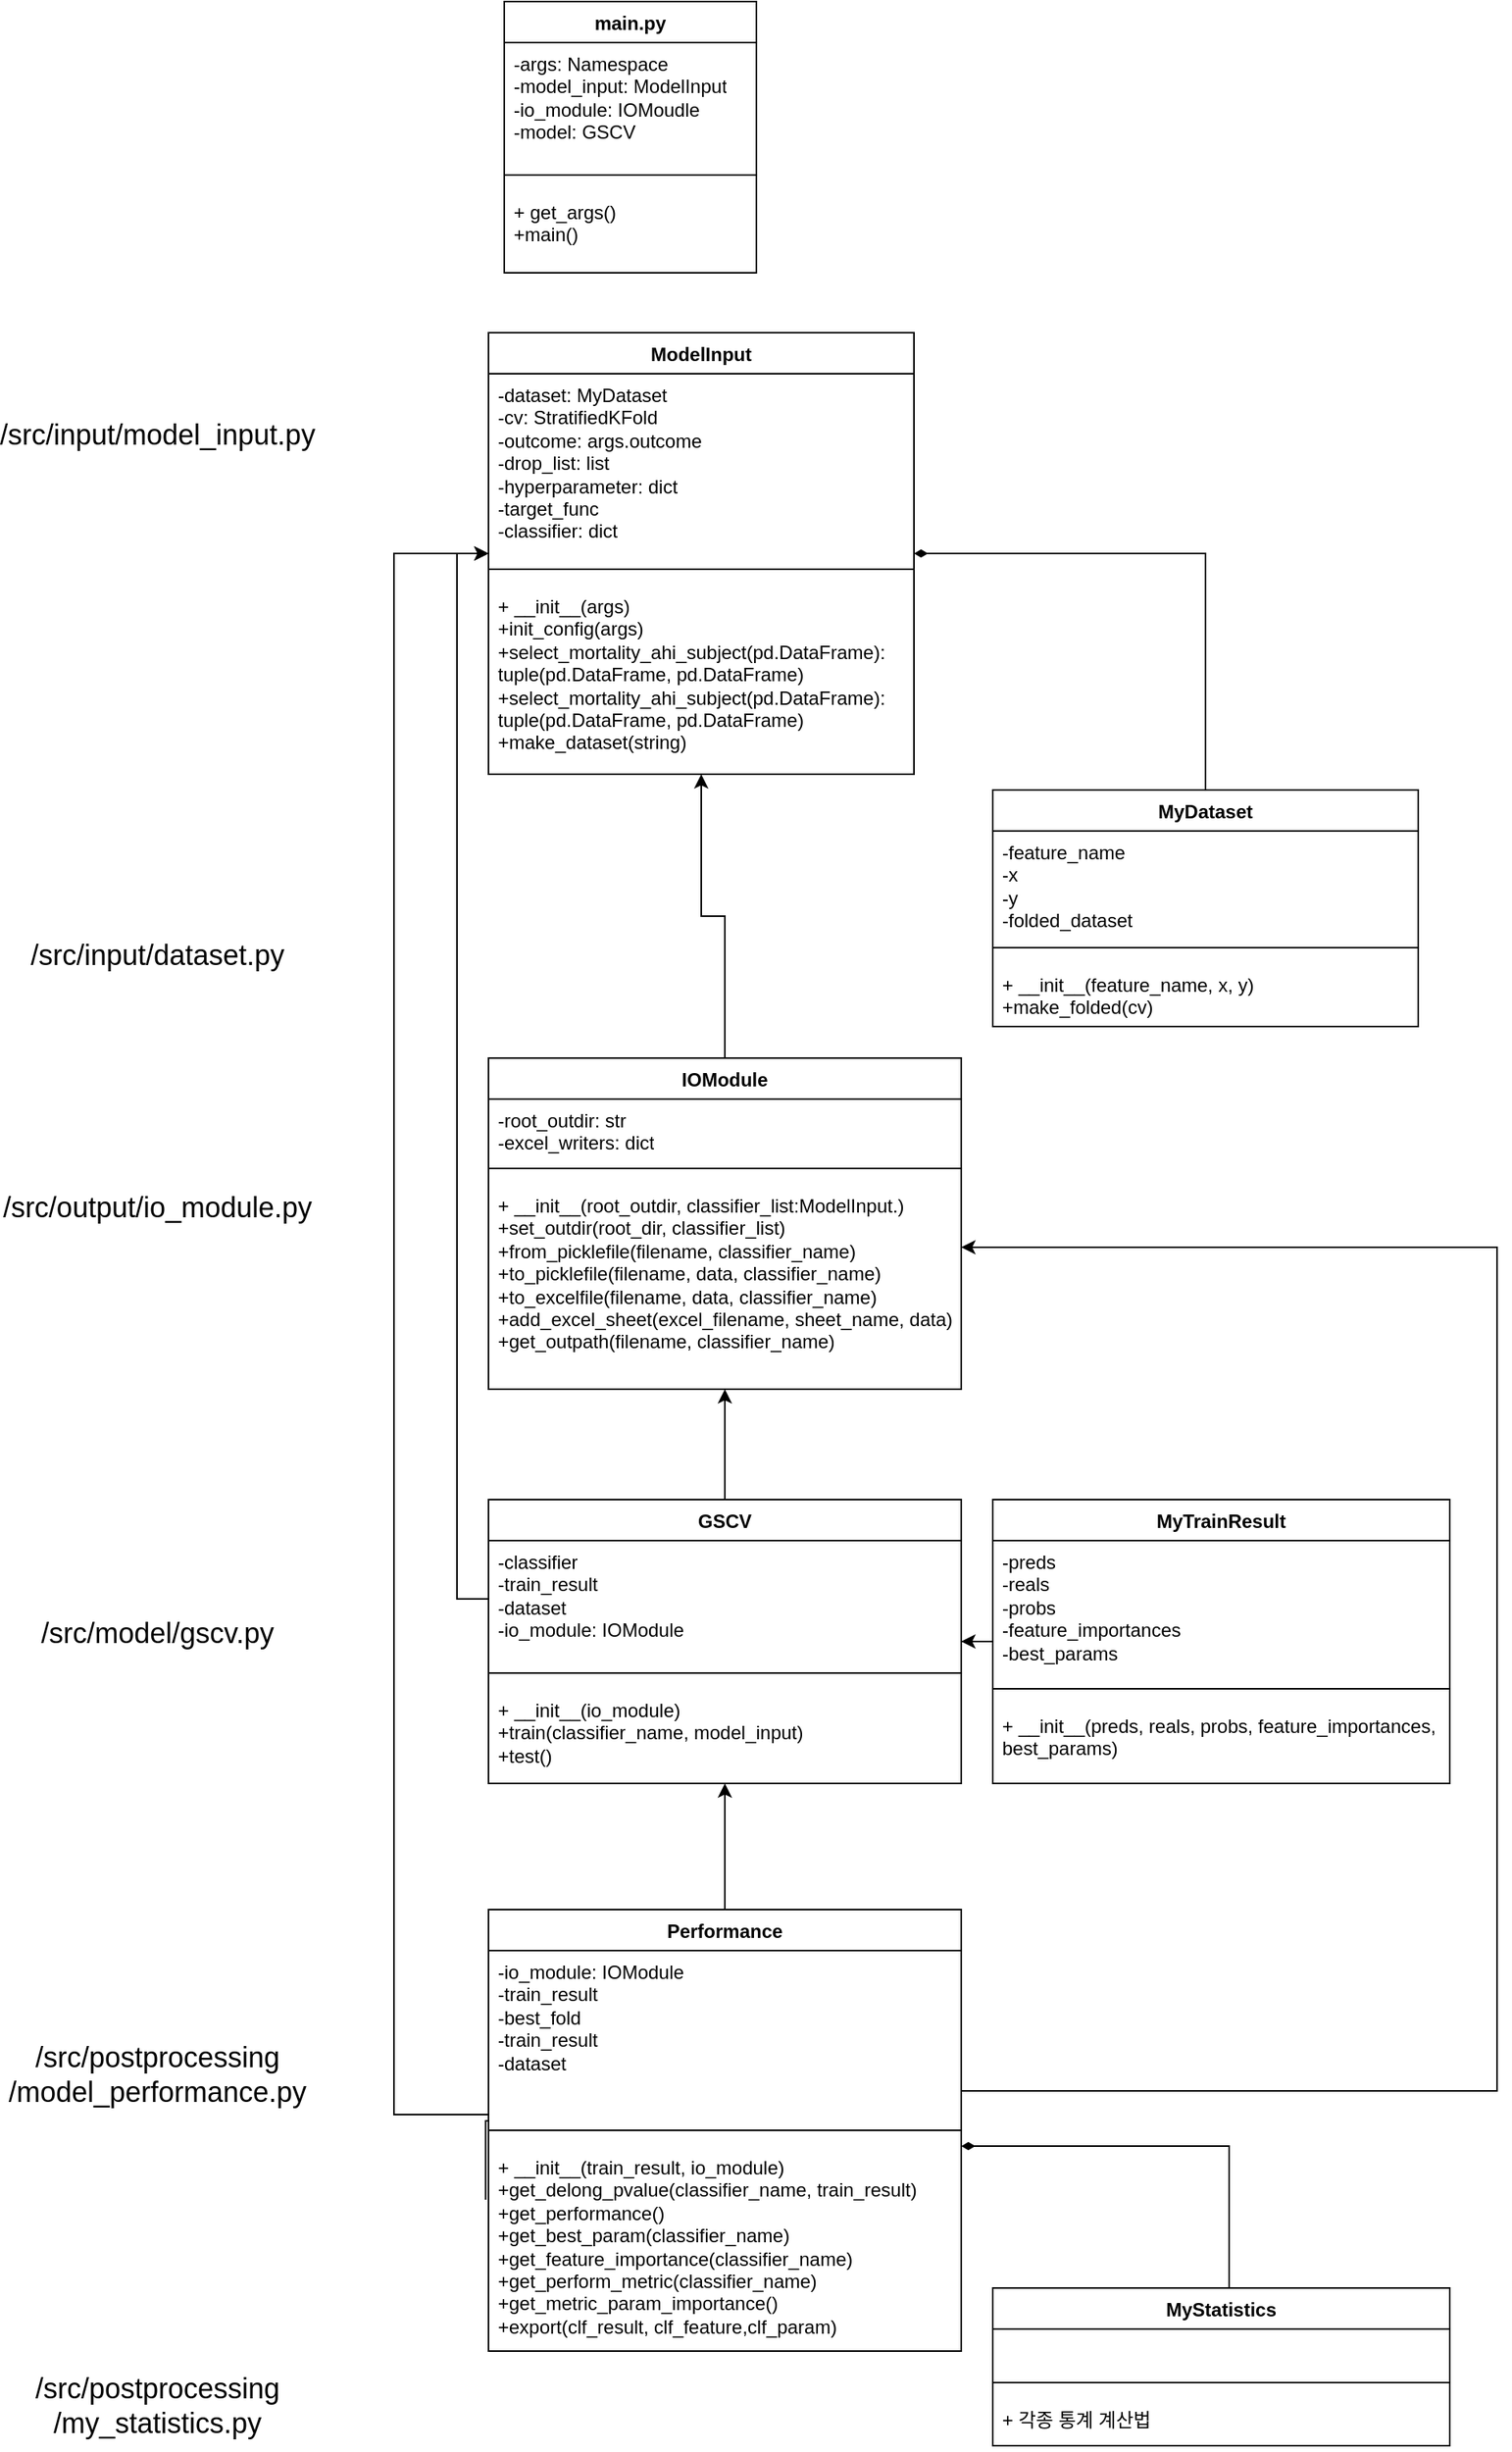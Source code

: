 <mxfile>
    <diagram name="페이지-1" id="cALead7TJOT3aW-T0x5h">
        <mxGraphModel dx="3141" dy="1147" grid="1" gridSize="10" guides="1" tooltips="1" connect="1" arrows="1" fold="1" page="1" pageScale="1" pageWidth="827" pageHeight="1169" math="0" shadow="0">
            <root>
                <mxCell id="0"/>
                <mxCell id="1" parent="0"/>
                <mxCell id="xPWGWnJrmiKth1kpf0G5-1" value="main.py" style="swimlane;fontStyle=1;align=center;verticalAlign=top;childLayout=stackLayout;horizontal=1;startSize=26;horizontalStack=0;resizeParent=1;resizeParentMax=0;resizeLast=0;collapsible=1;marginBottom=0;whiteSpace=wrap;html=1;" parent="1" vertex="1">
                    <mxGeometry x="50" y="20" width="160" height="172" as="geometry"/>
                </mxCell>
                <mxCell id="xPWGWnJrmiKth1kpf0G5-2" value="-args: Namespace&lt;div&gt;-model_input: ModelInput&lt;/div&gt;&lt;div&gt;-io_module: IOMoudle&lt;/div&gt;&lt;div&gt;-model: GSCV&lt;/div&gt;&lt;div&gt;&lt;div&gt;&lt;br&gt;&lt;/div&gt;&lt;/div&gt;" style="text;strokeColor=none;fillColor=none;align=left;verticalAlign=top;spacingLeft=4;spacingRight=4;overflow=hidden;rotatable=0;points=[[0,0.5],[1,0.5]];portConstraint=eastwest;whiteSpace=wrap;html=1;" parent="xPWGWnJrmiKth1kpf0G5-1" vertex="1">
                    <mxGeometry y="26" width="160" height="74" as="geometry"/>
                </mxCell>
                <mxCell id="xPWGWnJrmiKth1kpf0G5-3" value="" style="line;strokeWidth=1;fillColor=none;align=left;verticalAlign=middle;spacingTop=-1;spacingLeft=3;spacingRight=3;rotatable=0;labelPosition=right;points=[];portConstraint=eastwest;strokeColor=inherit;" parent="xPWGWnJrmiKth1kpf0G5-1" vertex="1">
                    <mxGeometry y="100" width="160" height="20" as="geometry"/>
                </mxCell>
                <mxCell id="xPWGWnJrmiKth1kpf0G5-4" value="+ get_args()&lt;div&gt;+main()&lt;/div&gt;" style="text;strokeColor=none;fillColor=none;align=left;verticalAlign=top;spacingLeft=4;spacingRight=4;overflow=hidden;rotatable=0;points=[[0,0.5],[1,0.5]];portConstraint=eastwest;whiteSpace=wrap;html=1;" parent="xPWGWnJrmiKth1kpf0G5-1" vertex="1">
                    <mxGeometry y="120" width="160" height="52" as="geometry"/>
                </mxCell>
                <mxCell id="xPWGWnJrmiKth1kpf0G5-7" value="ModelInput" style="swimlane;fontStyle=1;align=center;verticalAlign=top;childLayout=stackLayout;horizontal=1;startSize=26;horizontalStack=0;resizeParent=1;resizeParentMax=0;resizeLast=0;collapsible=1;marginBottom=0;whiteSpace=wrap;html=1;" parent="1" vertex="1">
                    <mxGeometry x="40" y="230" width="270" height="280" as="geometry"/>
                </mxCell>
                <mxCell id="xPWGWnJrmiKth1kpf0G5-8" value="&lt;div&gt;&lt;div&gt;-dataset: MyDataset&lt;/div&gt;&lt;/div&gt;&lt;div&gt;-cv: StratifiedKFold&lt;/div&gt;&lt;div&gt;-outcome: args.outcome&lt;/div&gt;&lt;div&gt;-drop_list: list&lt;/div&gt;&lt;div&gt;-hyperparameter: dict&lt;/div&gt;&lt;div&gt;-target_func&lt;/div&gt;&lt;div&gt;-classifier: dict&lt;/div&gt;&lt;div&gt;&lt;br&gt;&lt;/div&gt;" style="text;strokeColor=none;fillColor=none;align=left;verticalAlign=top;spacingLeft=4;spacingRight=4;overflow=hidden;rotatable=0;points=[[0,0.5],[1,0.5]];portConstraint=eastwest;whiteSpace=wrap;html=1;" parent="xPWGWnJrmiKth1kpf0G5-7" vertex="1">
                    <mxGeometry y="26" width="270" height="114" as="geometry"/>
                </mxCell>
                <mxCell id="xPWGWnJrmiKth1kpf0G5-9" value="" style="line;strokeWidth=1;fillColor=none;align=left;verticalAlign=middle;spacingTop=-1;spacingLeft=3;spacingRight=3;rotatable=0;labelPosition=right;points=[];portConstraint=eastwest;strokeColor=inherit;" parent="xPWGWnJrmiKth1kpf0G5-7" vertex="1">
                    <mxGeometry y="140" width="270" height="20" as="geometry"/>
                </mxCell>
                <mxCell id="xPWGWnJrmiKth1kpf0G5-10" value="+ __init__(args)&lt;div&gt;+init_config(args)&lt;/div&gt;&lt;div&gt;+select_mortality_ahi_subject(pd.DataFrame): tuple(pd.DataFrame, pd.DataFrame)&lt;/div&gt;&lt;div&gt;+select_mortality_ahi_subject(pd.DataFrame):&lt;br&gt;&lt;/div&gt;&lt;div&gt;tuple(pd.DataFrame, pd.DataFrame)&lt;br&gt;&lt;/div&gt;&lt;div&gt;+make_dataset(string)&lt;/div&gt;" style="text;strokeColor=none;fillColor=none;align=left;verticalAlign=top;spacingLeft=4;spacingRight=4;overflow=hidden;rotatable=0;points=[[0,0.5],[1,0.5]];portConstraint=eastwest;whiteSpace=wrap;html=1;" parent="xPWGWnJrmiKth1kpf0G5-7" vertex="1">
                    <mxGeometry y="160" width="270" height="120" as="geometry"/>
                </mxCell>
                <mxCell id="xPWGWnJrmiKth1kpf0G5-44" style="rounded=0;orthogonalLoop=1;jettySize=auto;html=1;exitX=0.5;exitY=0;exitDx=0;exitDy=0;entryX=1;entryY=0.5;entryDx=0;entryDy=0;edgeStyle=orthogonalEdgeStyle;endArrow=diamondThin;endFill=1;" parent="1" source="xPWGWnJrmiKth1kpf0G5-12" target="xPWGWnJrmiKth1kpf0G5-7" edge="1">
                    <mxGeometry relative="1" as="geometry"/>
                </mxCell>
                <mxCell id="xPWGWnJrmiKth1kpf0G5-12" value="MyDataset" style="swimlane;fontStyle=1;align=center;verticalAlign=top;childLayout=stackLayout;horizontal=1;startSize=26;horizontalStack=0;resizeParent=1;resizeParentMax=0;resizeLast=0;collapsible=1;marginBottom=0;whiteSpace=wrap;html=1;" parent="1" vertex="1">
                    <mxGeometry x="360" y="520" width="270" height="150" as="geometry"/>
                </mxCell>
                <mxCell id="xPWGWnJrmiKth1kpf0G5-13" value="&lt;div&gt;&lt;div&gt;-feature_name&lt;/div&gt;&lt;/div&gt;&lt;div&gt;-x&lt;/div&gt;&lt;div&gt;-y&lt;/div&gt;&lt;div&gt;-folded_dataset&lt;/div&gt;" style="text;strokeColor=none;fillColor=none;align=left;verticalAlign=top;spacingLeft=4;spacingRight=4;overflow=hidden;rotatable=0;points=[[0,0.5],[1,0.5]];portConstraint=eastwest;whiteSpace=wrap;html=1;" parent="xPWGWnJrmiKth1kpf0G5-12" vertex="1">
                    <mxGeometry y="26" width="270" height="64" as="geometry"/>
                </mxCell>
                <mxCell id="xPWGWnJrmiKth1kpf0G5-14" value="" style="line;strokeWidth=1;fillColor=none;align=left;verticalAlign=middle;spacingTop=-1;spacingLeft=3;spacingRight=3;rotatable=0;labelPosition=right;points=[];portConstraint=eastwest;strokeColor=inherit;" parent="xPWGWnJrmiKth1kpf0G5-12" vertex="1">
                    <mxGeometry y="90" width="270" height="20" as="geometry"/>
                </mxCell>
                <mxCell id="xPWGWnJrmiKth1kpf0G5-15" value="+ __init__(feature_name, x, y)&lt;div&gt;+make_folded(cv)&lt;/div&gt;" style="text;strokeColor=none;fillColor=none;align=left;verticalAlign=top;spacingLeft=4;spacingRight=4;overflow=hidden;rotatable=0;points=[[0,0.5],[1,0.5]];portConstraint=eastwest;whiteSpace=wrap;html=1;" parent="xPWGWnJrmiKth1kpf0G5-12" vertex="1">
                    <mxGeometry y="110" width="270" height="40" as="geometry"/>
                </mxCell>
                <mxCell id="xPWGWnJrmiKth1kpf0G5-46" style="edgeStyle=orthogonalEdgeStyle;rounded=0;orthogonalLoop=1;jettySize=auto;html=1;" parent="1" source="xPWGWnJrmiKth1kpf0G5-22" target="xPWGWnJrmiKth1kpf0G5-7" edge="1">
                    <mxGeometry relative="1" as="geometry"/>
                </mxCell>
                <mxCell id="xPWGWnJrmiKth1kpf0G5-22" value="IOModule" style="swimlane;fontStyle=1;align=center;verticalAlign=top;childLayout=stackLayout;horizontal=1;startSize=26;horizontalStack=0;resizeParent=1;resizeParentMax=0;resizeLast=0;collapsible=1;marginBottom=0;whiteSpace=wrap;html=1;" parent="1" vertex="1">
                    <mxGeometry x="40" y="690" width="300" height="210" as="geometry"/>
                </mxCell>
                <mxCell id="xPWGWnJrmiKth1kpf0G5-23" value="&lt;div&gt;&lt;div&gt;-root_outdir: str&lt;/div&gt;&lt;/div&gt;&lt;div&gt;-excel_writers: dict&lt;/div&gt;&lt;div&gt;&lt;br&gt;&lt;/div&gt;" style="text;strokeColor=none;fillColor=none;align=left;verticalAlign=top;spacingLeft=4;spacingRight=4;overflow=hidden;rotatable=0;points=[[0,0.5],[1,0.5]];portConstraint=eastwest;whiteSpace=wrap;html=1;" parent="xPWGWnJrmiKth1kpf0G5-22" vertex="1">
                    <mxGeometry y="26" width="300" height="34" as="geometry"/>
                </mxCell>
                <mxCell id="xPWGWnJrmiKth1kpf0G5-24" value="" style="line;strokeWidth=1;fillColor=none;align=left;verticalAlign=middle;spacingTop=-1;spacingLeft=3;spacingRight=3;rotatable=0;labelPosition=right;points=[];portConstraint=eastwest;strokeColor=inherit;" parent="xPWGWnJrmiKth1kpf0G5-22" vertex="1">
                    <mxGeometry y="60" width="300" height="20" as="geometry"/>
                </mxCell>
                <mxCell id="xPWGWnJrmiKth1kpf0G5-25" value="+ __init__(root_outdir, classifier_list:ModelInput.)&lt;div&gt;+set_outdir(root_dir, classifier_list)&lt;/div&gt;&lt;div&gt;+from_picklefile(filename, classifier_name)&lt;/div&gt;&lt;div&gt;+to_picklefile(filename, data, classifier_name)&lt;br&gt;&lt;/div&gt;&lt;div&gt;+to_excelfile(filename, data, classifier_name)&lt;br&gt;&lt;/div&gt;&lt;div&gt;+add_excel_sheet(excel_filename, sheet_name, data)&lt;br&gt;&lt;/div&gt;&lt;div&gt;+get_outpath(filename, classifier_name)&lt;/div&gt;" style="text;strokeColor=none;fillColor=none;align=left;verticalAlign=top;spacingLeft=4;spacingRight=4;overflow=hidden;rotatable=0;points=[[0,0.5],[1,0.5]];portConstraint=eastwest;whiteSpace=wrap;html=1;" parent="xPWGWnJrmiKth1kpf0G5-22" vertex="1">
                    <mxGeometry y="80" width="300" height="130" as="geometry"/>
                </mxCell>
                <mxCell id="xPWGWnJrmiKth1kpf0G5-60" style="edgeStyle=orthogonalEdgeStyle;rounded=0;orthogonalLoop=1;jettySize=auto;html=1;" parent="1" source="xPWGWnJrmiKth1kpf0G5-30" target="xPWGWnJrmiKth1kpf0G5-22" edge="1">
                    <mxGeometry relative="1" as="geometry"/>
                </mxCell>
                <mxCell id="xPWGWnJrmiKth1kpf0G5-30" value="GSCV" style="swimlane;fontStyle=1;align=center;verticalAlign=top;childLayout=stackLayout;horizontal=1;startSize=26;horizontalStack=0;resizeParent=1;resizeParentMax=0;resizeLast=0;collapsible=1;marginBottom=0;whiteSpace=wrap;html=1;" parent="1" vertex="1">
                    <mxGeometry x="40" y="970" width="300" height="180" as="geometry"/>
                </mxCell>
                <mxCell id="xPWGWnJrmiKth1kpf0G5-31" value="&lt;div&gt;&lt;span style=&quot;background-color: initial;&quot;&gt;-classifier&lt;/span&gt;&lt;br&gt;&lt;/div&gt;&lt;div&gt;-train_result&lt;/div&gt;&lt;div&gt;-dataset&lt;/div&gt;&lt;div&gt;-io_module: IOModule&lt;/div&gt;" style="text;strokeColor=none;fillColor=none;align=left;verticalAlign=top;spacingLeft=4;spacingRight=4;overflow=hidden;rotatable=0;points=[[0,0.5],[1,0.5]];portConstraint=eastwest;whiteSpace=wrap;html=1;" parent="xPWGWnJrmiKth1kpf0G5-30" vertex="1">
                    <mxGeometry y="26" width="300" height="74" as="geometry"/>
                </mxCell>
                <mxCell id="xPWGWnJrmiKth1kpf0G5-32" value="" style="line;strokeWidth=1;fillColor=none;align=left;verticalAlign=middle;spacingTop=-1;spacingLeft=3;spacingRight=3;rotatable=0;labelPosition=right;points=[];portConstraint=eastwest;strokeColor=inherit;" parent="xPWGWnJrmiKth1kpf0G5-30" vertex="1">
                    <mxGeometry y="100" width="300" height="20" as="geometry"/>
                </mxCell>
                <mxCell id="xPWGWnJrmiKth1kpf0G5-33" value="+ __init__(io_module)&lt;div&gt;+train(classifier_name, model_input)&lt;br&gt;&lt;/div&gt;&lt;div&gt;+test()&lt;/div&gt;" style="text;strokeColor=none;fillColor=none;align=left;verticalAlign=top;spacingLeft=4;spacingRight=4;overflow=hidden;rotatable=0;points=[[0,0.5],[1,0.5]];portConstraint=eastwest;whiteSpace=wrap;html=1;" parent="xPWGWnJrmiKth1kpf0G5-30" vertex="1">
                    <mxGeometry y="120" width="300" height="60" as="geometry"/>
                </mxCell>
                <mxCell id="xPWGWnJrmiKth1kpf0G5-50" style="edgeStyle=orthogonalEdgeStyle;rounded=0;orthogonalLoop=1;jettySize=auto;html=1;" parent="1" source="xPWGWnJrmiKth1kpf0G5-35" target="xPWGWnJrmiKth1kpf0G5-30" edge="1">
                    <mxGeometry relative="1" as="geometry"/>
                </mxCell>
                <mxCell id="xPWGWnJrmiKth1kpf0G5-35" value="MyTrainResult" style="swimlane;fontStyle=1;align=center;verticalAlign=top;childLayout=stackLayout;horizontal=1;startSize=26;horizontalStack=0;resizeParent=1;resizeParentMax=0;resizeLast=0;collapsible=1;marginBottom=0;whiteSpace=wrap;html=1;" parent="1" vertex="1">
                    <mxGeometry x="360" y="970" width="290" height="180" as="geometry"/>
                </mxCell>
                <mxCell id="xPWGWnJrmiKth1kpf0G5-36" value="-preds&lt;div&gt;-reals&lt;/div&gt;&lt;div&gt;-probs&lt;/div&gt;&lt;div&gt;-feature_importances&lt;/div&gt;&lt;div&gt;-best_params&lt;/div&gt;" style="text;strokeColor=none;fillColor=none;align=left;verticalAlign=top;spacingLeft=4;spacingRight=4;overflow=hidden;rotatable=0;points=[[0,0.5],[1,0.5]];portConstraint=eastwest;whiteSpace=wrap;html=1;" parent="xPWGWnJrmiKth1kpf0G5-35" vertex="1">
                    <mxGeometry y="26" width="290" height="84" as="geometry"/>
                </mxCell>
                <mxCell id="xPWGWnJrmiKth1kpf0G5-37" value="" style="line;strokeWidth=1;fillColor=none;align=left;verticalAlign=middle;spacingTop=-1;spacingLeft=3;spacingRight=3;rotatable=0;labelPosition=right;points=[];portConstraint=eastwest;strokeColor=inherit;" parent="xPWGWnJrmiKth1kpf0G5-35" vertex="1">
                    <mxGeometry y="110" width="290" height="20" as="geometry"/>
                </mxCell>
                <mxCell id="xPWGWnJrmiKth1kpf0G5-38" value="+ __init__(preds, reals, probs, feature_importances, best_params)" style="text;strokeColor=none;fillColor=none;align=left;verticalAlign=top;spacingLeft=4;spacingRight=4;overflow=hidden;rotatable=0;points=[[0,0.5],[1,0.5]];portConstraint=eastwest;whiteSpace=wrap;html=1;" parent="xPWGWnJrmiKth1kpf0G5-35" vertex="1">
                    <mxGeometry y="130" width="290" height="50" as="geometry"/>
                </mxCell>
                <mxCell id="xPWGWnJrmiKth1kpf0G5-48" style="edgeStyle=orthogonalEdgeStyle;rounded=0;orthogonalLoop=1;jettySize=auto;html=1;entryX=0;entryY=0.5;entryDx=0;entryDy=0;" parent="1" source="xPWGWnJrmiKth1kpf0G5-31" target="xPWGWnJrmiKth1kpf0G5-7" edge="1">
                    <mxGeometry relative="1" as="geometry"/>
                </mxCell>
                <mxCell id="xPWGWnJrmiKth1kpf0G5-63" style="edgeStyle=orthogonalEdgeStyle;rounded=0;orthogonalLoop=1;jettySize=auto;html=1;" parent="1" source="xPWGWnJrmiKth1kpf0G5-51" target="xPWGWnJrmiKth1kpf0G5-22" edge="1">
                    <mxGeometry relative="1" as="geometry">
                        <Array as="points">
                            <mxPoint x="680" y="1345"/>
                            <mxPoint x="680" y="810"/>
                        </Array>
                    </mxGeometry>
                </mxCell>
                <mxCell id="xPWGWnJrmiKth1kpf0G5-64" style="edgeStyle=orthogonalEdgeStyle;rounded=0;orthogonalLoop=1;jettySize=auto;html=1;exitX=-0.006;exitY=0.262;exitDx=0;exitDy=0;exitPerimeter=0;" parent="1" source="xPWGWnJrmiKth1kpf0G5-54" target="xPWGWnJrmiKth1kpf0G5-7" edge="1">
                    <mxGeometry relative="1" as="geometry">
                        <mxPoint x="40" y="1320" as="sourcePoint"/>
                        <Array as="points">
                            <mxPoint x="40" y="1364"/>
                            <mxPoint x="40" y="1360"/>
                            <mxPoint x="-20" y="1360"/>
                            <mxPoint x="-20" y="370"/>
                        </Array>
                    </mxGeometry>
                </mxCell>
                <mxCell id="xPWGWnJrmiKth1kpf0G5-66" style="edgeStyle=orthogonalEdgeStyle;rounded=0;orthogonalLoop=1;jettySize=auto;html=1;" parent="1" source="xPWGWnJrmiKth1kpf0G5-51" target="xPWGWnJrmiKth1kpf0G5-30" edge="1">
                    <mxGeometry relative="1" as="geometry"/>
                </mxCell>
                <mxCell id="xPWGWnJrmiKth1kpf0G5-51" value="Performance" style="swimlane;fontStyle=1;align=center;verticalAlign=top;childLayout=stackLayout;horizontal=1;startSize=26;horizontalStack=0;resizeParent=1;resizeParentMax=0;resizeLast=0;collapsible=1;marginBottom=0;whiteSpace=wrap;html=1;" parent="1" vertex="1">
                    <mxGeometry x="40" y="1230" width="300" height="280" as="geometry"/>
                </mxCell>
                <mxCell id="xPWGWnJrmiKth1kpf0G5-52" value="&lt;div&gt;&lt;span style=&quot;background-color: initial;&quot;&gt;-io_module: IOModule&lt;/span&gt;&lt;br&gt;&lt;/div&gt;&lt;div&gt;&lt;span style=&quot;background-color: initial;&quot;&gt;-train_result&lt;/span&gt;&lt;/div&gt;&lt;div&gt;&lt;span style=&quot;background-color: initial;&quot;&gt;-best_fold&lt;/span&gt;&lt;/div&gt;&lt;div&gt;&lt;span style=&quot;background-color: initial;&quot;&gt;-train_result&lt;/span&gt;&lt;/div&gt;&lt;div&gt;-dataset&lt;/div&gt;" style="text;strokeColor=none;fillColor=none;align=left;verticalAlign=top;spacingLeft=4;spacingRight=4;overflow=hidden;rotatable=0;points=[[0,0.5],[1,0.5]];portConstraint=eastwest;whiteSpace=wrap;html=1;" parent="xPWGWnJrmiKth1kpf0G5-51" vertex="1">
                    <mxGeometry y="26" width="300" height="104" as="geometry"/>
                </mxCell>
                <mxCell id="xPWGWnJrmiKth1kpf0G5-53" value="" style="line;strokeWidth=1;fillColor=none;align=left;verticalAlign=middle;spacingTop=-1;spacingLeft=3;spacingRight=3;rotatable=0;labelPosition=right;points=[];portConstraint=eastwest;strokeColor=inherit;" parent="xPWGWnJrmiKth1kpf0G5-51" vertex="1">
                    <mxGeometry y="130" width="300" height="20" as="geometry"/>
                </mxCell>
                <mxCell id="xPWGWnJrmiKth1kpf0G5-54" value="+ __init__(train_result, io_module)&lt;div&gt;+get_delong_pvalue(classifier_name, train_result)&lt;br&gt;&lt;/div&gt;&lt;div&gt;&lt;div&gt;+get_performance()&lt;br&gt;&lt;/div&gt;&lt;/div&gt;&lt;div&gt;+get_best_param(&lt;span style=&quot;background-color: initial;&quot;&gt;classifier_name&lt;/span&gt;&lt;span style=&quot;background-color: initial;&quot;&gt;)&lt;/span&gt;&lt;/div&gt;&lt;div&gt;+get_feature_importance(classifier_name)&lt;/div&gt;&lt;div&gt;+get_perform_metric(&lt;span style=&quot;background-color: initial;&quot;&gt;classifier_name)&lt;/span&gt;&lt;/div&gt;&lt;div&gt;&lt;span style=&quot;background-color: initial;&quot;&gt;+get_metric_param_importance()&lt;/span&gt;&lt;/div&gt;&lt;div&gt;&lt;span style=&quot;background-color: initial;&quot;&gt;+export(clf_result, clf_feature,clf_param)&lt;/span&gt;&lt;/div&gt;&lt;div&gt;&lt;br&gt;&lt;/div&gt;" style="text;strokeColor=none;fillColor=none;align=left;verticalAlign=top;spacingLeft=4;spacingRight=4;overflow=hidden;rotatable=0;points=[[0,0.5],[1,0.5]];portConstraint=eastwest;whiteSpace=wrap;html=1;" parent="xPWGWnJrmiKth1kpf0G5-51" vertex="1">
                    <mxGeometry y="150" width="300" height="130" as="geometry"/>
                </mxCell>
                <mxCell id="xPWGWnJrmiKth1kpf0G5-61" style="edgeStyle=orthogonalEdgeStyle;rounded=0;orthogonalLoop=1;jettySize=auto;html=1;endArrow=diamondThin;endFill=1;" parent="1" source="xPWGWnJrmiKth1kpf0G5-55" edge="1">
                    <mxGeometry relative="1" as="geometry">
                        <mxPoint x="340" y="1380.0" as="targetPoint"/>
                        <mxPoint x="510" y="1530" as="sourcePoint"/>
                        <Array as="points">
                            <mxPoint x="510" y="1380"/>
                        </Array>
                    </mxGeometry>
                </mxCell>
                <mxCell id="xPWGWnJrmiKth1kpf0G5-55" value="MyStatistics" style="swimlane;fontStyle=1;align=center;verticalAlign=top;childLayout=stackLayout;horizontal=1;startSize=26;horizontalStack=0;resizeParent=1;resizeParentMax=0;resizeLast=0;collapsible=1;marginBottom=0;whiteSpace=wrap;html=1;" parent="1" vertex="1">
                    <mxGeometry x="360" y="1470" width="290" height="100" as="geometry"/>
                </mxCell>
                <mxCell id="xPWGWnJrmiKth1kpf0G5-56" value="&lt;div&gt;&lt;br&gt;&lt;/div&gt;" style="text;strokeColor=none;fillColor=none;align=left;verticalAlign=top;spacingLeft=4;spacingRight=4;overflow=hidden;rotatable=0;points=[[0,0.5],[1,0.5]];portConstraint=eastwest;whiteSpace=wrap;html=1;" parent="xPWGWnJrmiKth1kpf0G5-55" vertex="1">
                    <mxGeometry y="26" width="290" height="24" as="geometry"/>
                </mxCell>
                <mxCell id="xPWGWnJrmiKth1kpf0G5-57" value="" style="line;strokeWidth=1;fillColor=none;align=left;verticalAlign=middle;spacingTop=-1;spacingLeft=3;spacingRight=3;rotatable=0;labelPosition=right;points=[];portConstraint=eastwest;strokeColor=inherit;" parent="xPWGWnJrmiKth1kpf0G5-55" vertex="1">
                    <mxGeometry y="50" width="290" height="20" as="geometry"/>
                </mxCell>
                <mxCell id="xPWGWnJrmiKth1kpf0G5-58" value="&lt;div&gt;+ 각종 통계 계산법&lt;/div&gt;" style="text;strokeColor=none;fillColor=none;align=left;verticalAlign=top;spacingLeft=4;spacingRight=4;overflow=hidden;rotatable=0;points=[[0,0.5],[1,0.5]];portConstraint=eastwest;whiteSpace=wrap;html=1;" parent="xPWGWnJrmiKth1kpf0G5-55" vertex="1">
                    <mxGeometry y="70" width="290" height="30" as="geometry"/>
                </mxCell>
                <mxCell id="xPWGWnJrmiKth1kpf0G5-67" value="&lt;font style=&quot;font-size: 18px;&quot;&gt;/src/input/model_input.py&lt;/font&gt;" style="text;strokeColor=none;align=center;fillColor=none;html=1;verticalAlign=middle;whiteSpace=wrap;rounded=0;" parent="1" vertex="1">
                    <mxGeometry x="-250" y="280" width="160" height="30" as="geometry"/>
                </mxCell>
                <mxCell id="xPWGWnJrmiKth1kpf0G5-68" value="&lt;font style=&quot;font-size: 18px;&quot;&gt;/src/input/dataset.py&lt;/font&gt;" style="text;strokeColor=none;align=center;fillColor=none;html=1;verticalAlign=middle;whiteSpace=wrap;rounded=0;" parent="1" vertex="1">
                    <mxGeometry x="-250" y="610" width="160" height="30" as="geometry"/>
                </mxCell>
                <mxCell id="xPWGWnJrmiKth1kpf0G5-69" value="&lt;font style=&quot;font-size: 18px;&quot;&gt;/src/output/io_module.py&lt;/font&gt;" style="text;strokeColor=none;align=center;fillColor=none;html=1;verticalAlign=middle;whiteSpace=wrap;rounded=0;" parent="1" vertex="1">
                    <mxGeometry x="-250" y="770" width="160" height="30" as="geometry"/>
                </mxCell>
                <mxCell id="xPWGWnJrmiKth1kpf0G5-70" value="&lt;font style=&quot;font-size: 18px;&quot;&gt;/src/model/gscv.py&lt;/font&gt;" style="text;strokeColor=none;align=center;fillColor=none;html=1;verticalAlign=middle;whiteSpace=wrap;rounded=0;" parent="1" vertex="1">
                    <mxGeometry x="-250" y="1040" width="160" height="30" as="geometry"/>
                </mxCell>
                <mxCell id="xPWGWnJrmiKth1kpf0G5-71" value="&lt;font style=&quot;font-size: 18px;&quot;&gt;/src/postprocessing&lt;/font&gt;&lt;div&gt;&lt;font style=&quot;font-size: 18px;&quot;&gt;/model_performance.py&lt;/font&gt;&lt;/div&gt;" style="text;strokeColor=none;align=center;fillColor=none;html=1;verticalAlign=middle;whiteSpace=wrap;rounded=0;" parent="1" vertex="1">
                    <mxGeometry x="-250" y="1320" width="160" height="30" as="geometry"/>
                </mxCell>
                <mxCell id="xPWGWnJrmiKth1kpf0G5-72" value="&lt;font style=&quot;font-size: 18px;&quot;&gt;/src/postprocessing&lt;/font&gt;&lt;div&gt;&lt;font style=&quot;font-size: 18px;&quot;&gt;/my_statistics.py&lt;/font&gt;&lt;/div&gt;" style="text;strokeColor=none;align=center;fillColor=none;html=1;verticalAlign=middle;whiteSpace=wrap;rounded=0;" parent="1" vertex="1">
                    <mxGeometry x="-250" y="1530" width="160" height="30" as="geometry"/>
                </mxCell>
            </root>
        </mxGraphModel>
    </diagram>
</mxfile>